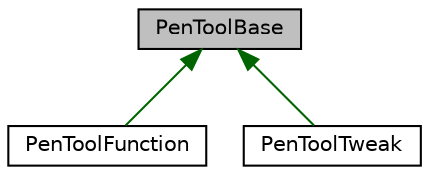 digraph "PenToolBase"
{
  edge [fontname="Helvetica",fontsize="10",labelfontname="Helvetica",labelfontsize="10"];
  node [fontname="Helvetica",fontsize="10",shape=record];
  Node1 [label="PenToolBase",height=0.2,width=0.4,color="black", fillcolor="grey75", style="filled" fontcolor="black"];
  Node1 -> Node2 [dir="back",color="darkgreen",fontsize="10",style="solid",fontname="Helvetica"];
  Node2 [label="PenToolFunction",height=0.2,width=0.4,color="black", fillcolor="white", style="filled",URL="$class_pen_tool_function.html"];
  Node1 -> Node3 [dir="back",color="darkgreen",fontsize="10",style="solid",fontname="Helvetica"];
  Node3 [label="PenToolTweak",height=0.2,width=0.4,color="black", fillcolor="white", style="filled",URL="$class_pen_tool_tweak.html"];
}
